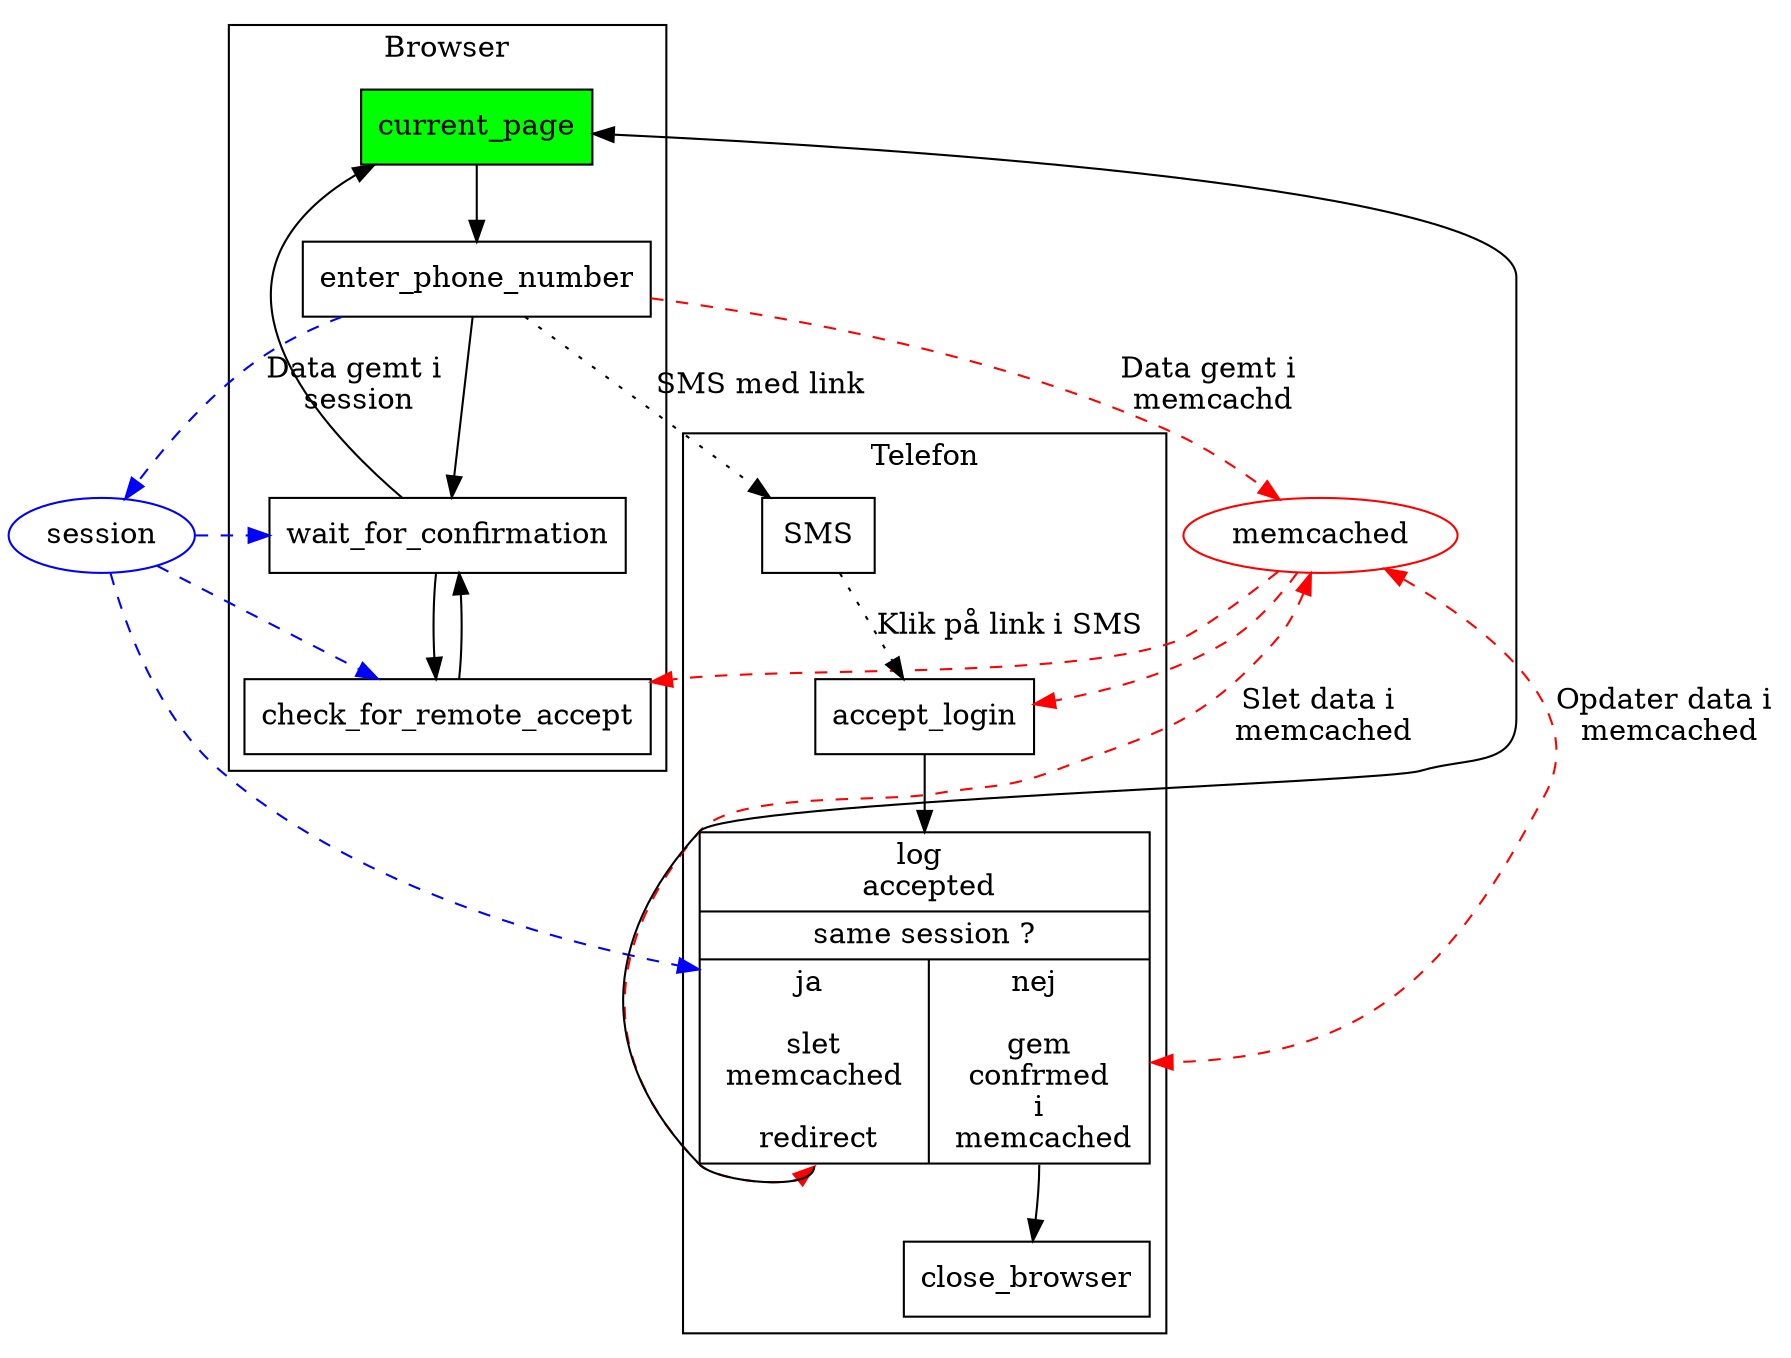 digraph xxx {
  node [ shape=box ];
  {
    edge [ style=dashed color=red ];
    enter_phone_number -> memcached [ label="Data gemt i \nmemcachd"]; /////
                          memcached [ shape=ellipse color=red ];
                          memcached -> check_for_remote_accept;
                          memcached -> accept_login;
                          memcached -> login_accepted:ja [ label = "Slet data i \nmemcached" dir=both ];
                          memcached -> login_accepted:nej [ label = "Opdater data i \nmemcached" dir=both ];
    edge [ style=dashed color=blue ];
        enter_phone_number -> session [ label="Data gemt i \nsession"];    /////
                              session [ shape=ellipse color=blue ];
                              session -> wait_for_confirmation;
                              session -> check_for_remote_accept;
                              session -> login_accepted;
  }
  subgraph cluster_browser {
    label = "Browser";
    current_page [ style=filled fillcolor=green ];
    current_page -> enter_phone_number -> wait_for_confirmation;
                                          wait_for_confirmation -> check_for_remote_accept;
                                          wait_for_confirmation -> check_for_remote_accept [ dir=back ];
    current_page -> wait_for_confirmation [ dir=back ];
  }
  subgraph cluster_telefon {
    label = "Telefon";
    login_accepted [ shape=record label="{log \n accepted | same session ?|{ <ja> ja \n \n slet \n memcached \n \n redirect | <nej> nej \n \n gem \n confrmed \n i \n memcached}}" ];
    SMS -> accept_login [ style=dotted label="Klik på link i SMS" ];
           accept_login -> login_accepted;
           current_page -> login_accepted:ja [ dir=back ];
                           login_accepted:nej -> close_browser;
  }
  enter_phone_number -> SMS [ style= dotted label="SMS med link"];
}
